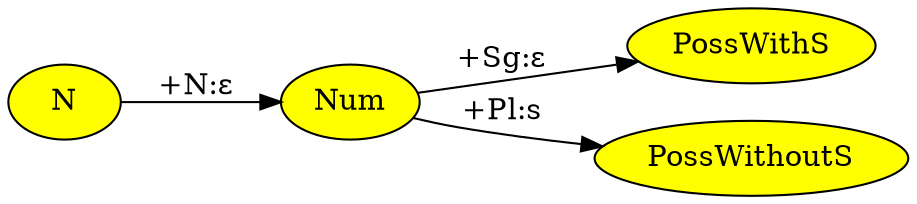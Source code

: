 // This graph generated with hfst-fst2txt
digraph "text(<stdin>)" {
charset = UTF8;
rankdir = LR;
node [shape=ellipse,style=filled,fillcolor=yellow]
"N" [label="N"] 
"Num" [label="Num"] 
"PossWithS" [label="PossWithS"] 
"PossWithoutS" [label="PossWithoutS"] 
"N" -> "Num" [label="+N:ε "];
"Num" -> "PossWithS" [label="+Sg:ε "];
"Num" -> "PossWithoutS" [label="+Pl:s "];
}
